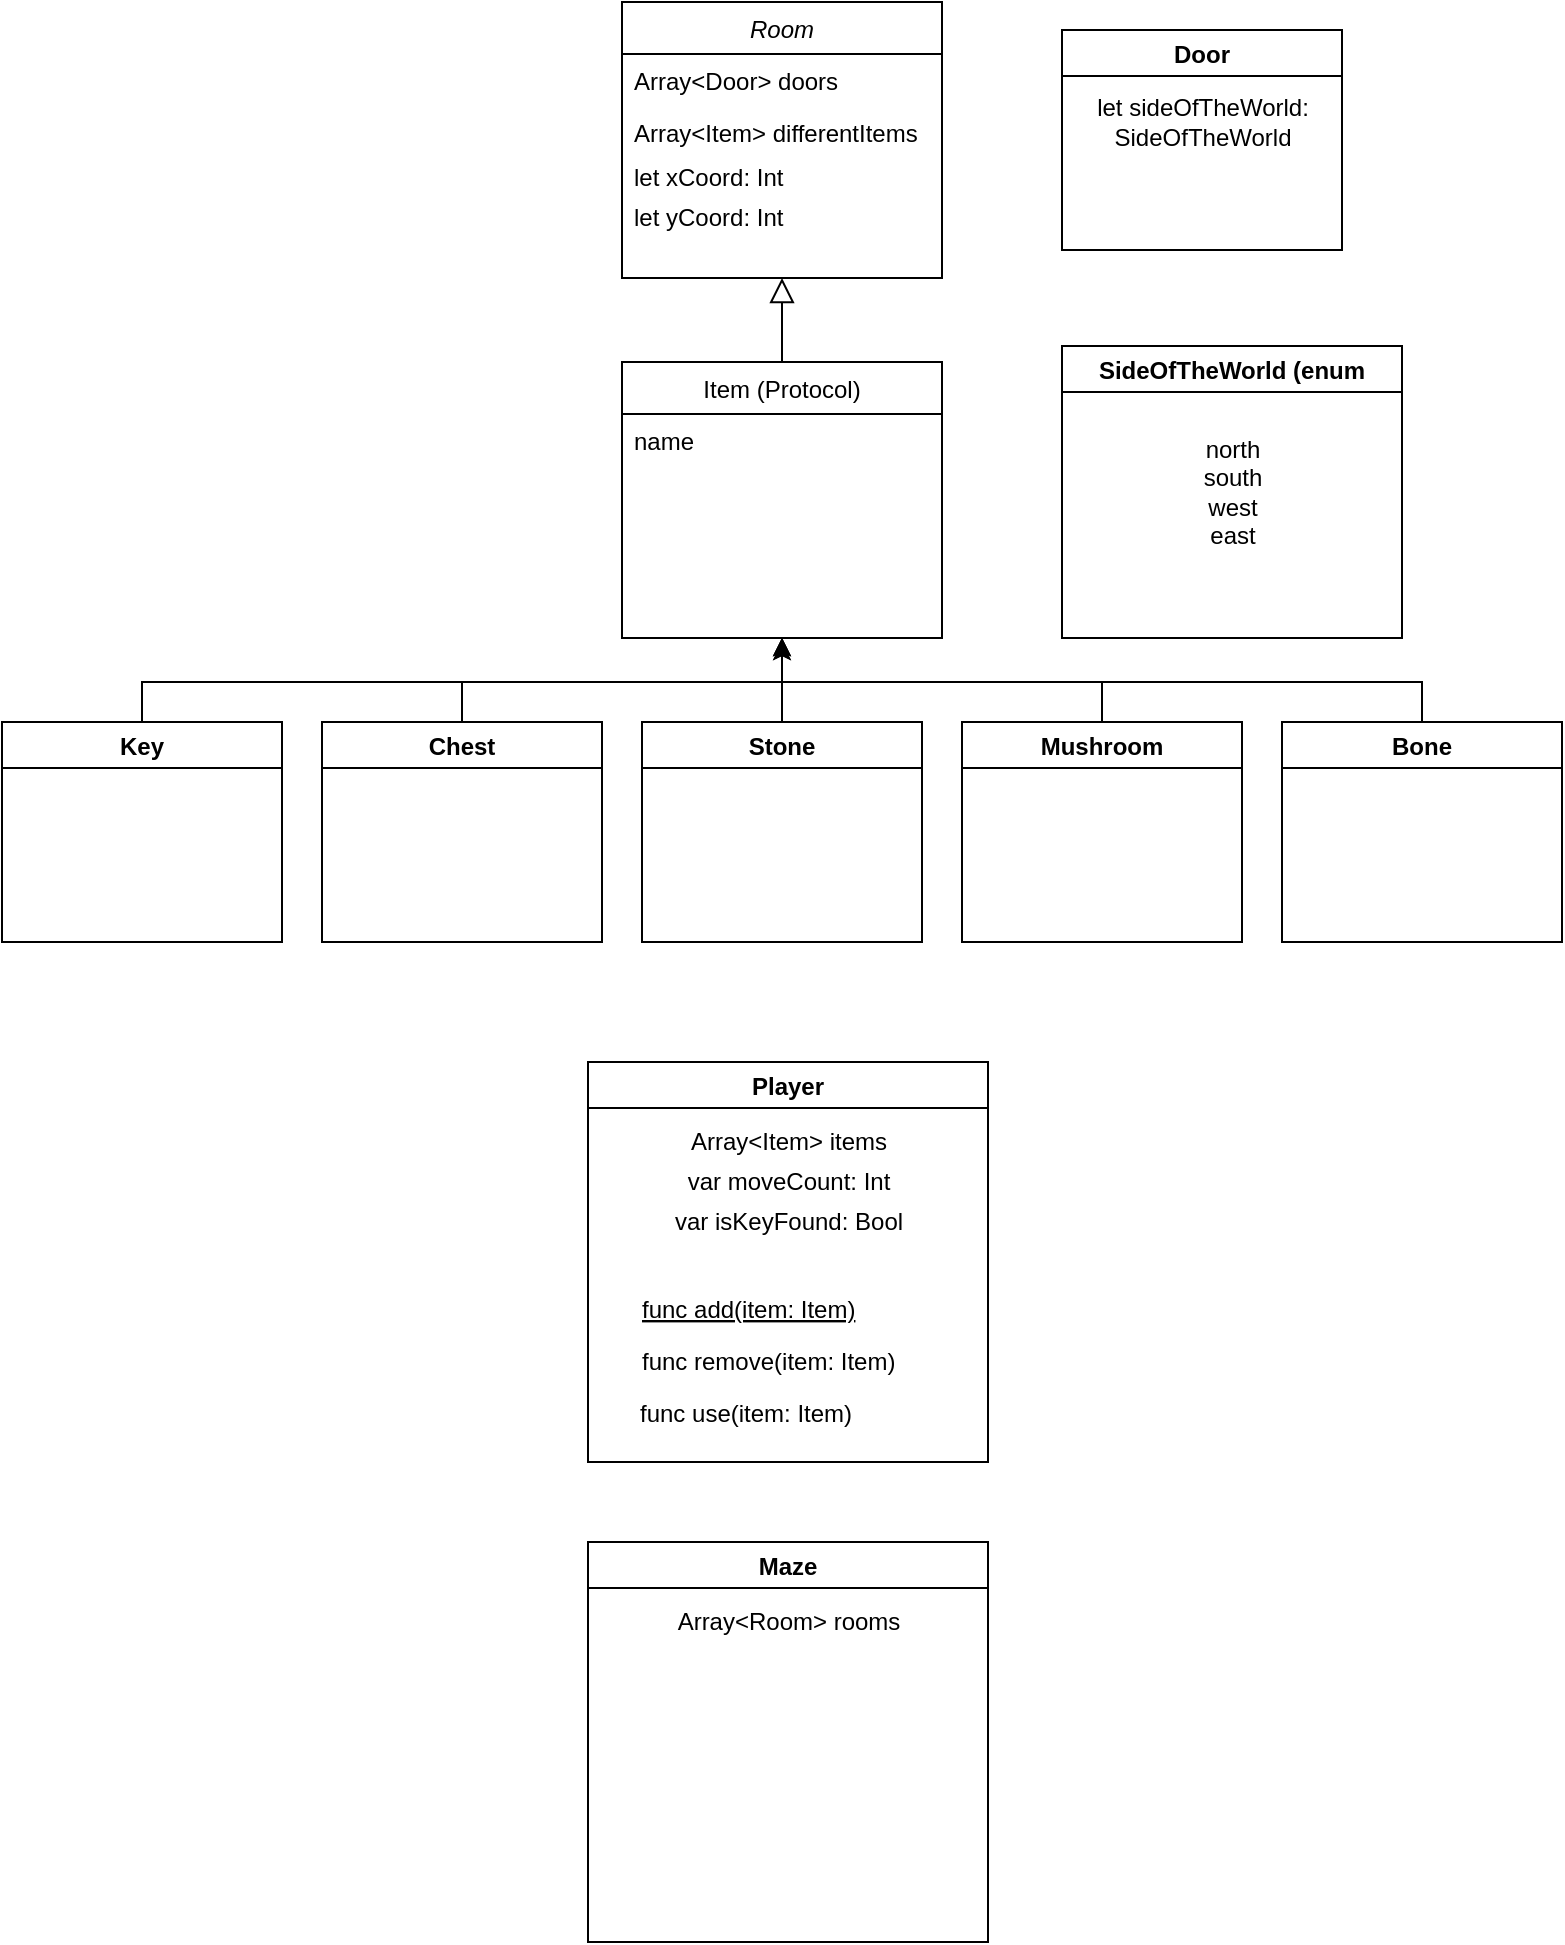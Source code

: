 <mxfile version="17.1.2" type="github">
  <diagram id="C5RBs43oDa-KdzZeNtuy" name="Page-1">
    <mxGraphModel dx="1577" dy="892" grid="1" gridSize="10" guides="1" tooltips="1" connect="1" arrows="1" fold="1" page="1" pageScale="1" pageWidth="827" pageHeight="1169" math="0" shadow="0">
      <root>
        <mxCell id="WIyWlLk6GJQsqaUBKTNV-0" />
        <mxCell id="WIyWlLk6GJQsqaUBKTNV-1" parent="WIyWlLk6GJQsqaUBKTNV-0" />
        <mxCell id="zkfFHV4jXpPFQw0GAbJ--0" value="Room" style="swimlane;fontStyle=2;align=center;verticalAlign=top;childLayout=stackLayout;horizontal=1;startSize=26;horizontalStack=0;resizeParent=1;resizeLast=0;collapsible=1;marginBottom=0;rounded=0;shadow=0;strokeWidth=1;" parent="WIyWlLk6GJQsqaUBKTNV-1" vertex="1">
          <mxGeometry x="330" y="120" width="160" height="138" as="geometry">
            <mxRectangle x="230" y="140" width="160" height="26" as="alternateBounds" />
          </mxGeometry>
        </mxCell>
        <mxCell id="zkfFHV4jXpPFQw0GAbJ--1" value="Array&lt;Door&gt; doors" style="text;align=left;verticalAlign=top;spacingLeft=4;spacingRight=4;overflow=hidden;rotatable=0;points=[[0,0.5],[1,0.5]];portConstraint=eastwest;" parent="zkfFHV4jXpPFQw0GAbJ--0" vertex="1">
          <mxGeometry y="26" width="160" height="26" as="geometry" />
        </mxCell>
        <mxCell id="zkfFHV4jXpPFQw0GAbJ--2" value="Array&lt;Item&gt; differentItems" style="text;align=left;verticalAlign=top;spacingLeft=4;spacingRight=4;overflow=hidden;rotatable=0;points=[[0,0.5],[1,0.5]];portConstraint=eastwest;rounded=0;shadow=0;html=0;" parent="zkfFHV4jXpPFQw0GAbJ--0" vertex="1">
          <mxGeometry y="52" width="160" height="26" as="geometry" />
        </mxCell>
        <mxCell id="LBwPvqrjIvmBqvXD69Wh-24" value="let xCoord: Int" style="text;html=1;align=left;verticalAlign=middle;resizable=0;points=[];autosize=1;strokeColor=none;fillColor=none;spacingLeft=4;" vertex="1" parent="zkfFHV4jXpPFQw0GAbJ--0">
          <mxGeometry y="78" width="160" height="20" as="geometry" />
        </mxCell>
        <mxCell id="LBwPvqrjIvmBqvXD69Wh-25" value="let yCoord: Int" style="text;html=1;align=left;verticalAlign=middle;resizable=0;points=[];autosize=1;strokeColor=none;fillColor=none;spacingLeft=4;" vertex="1" parent="zkfFHV4jXpPFQw0GAbJ--0">
          <mxGeometry y="98" width="160" height="20" as="geometry" />
        </mxCell>
        <mxCell id="zkfFHV4jXpPFQw0GAbJ--6" value="Item (Protocol)" style="swimlane;fontStyle=0;align=center;verticalAlign=top;childLayout=stackLayout;horizontal=1;startSize=26;horizontalStack=0;resizeParent=1;resizeLast=0;collapsible=1;marginBottom=0;rounded=0;shadow=0;strokeWidth=1;" parent="WIyWlLk6GJQsqaUBKTNV-1" vertex="1">
          <mxGeometry x="330" y="300" width="160" height="138" as="geometry">
            <mxRectangle x="130" y="380" width="160" height="26" as="alternateBounds" />
          </mxGeometry>
        </mxCell>
        <mxCell id="zkfFHV4jXpPFQw0GAbJ--7" value="name" style="text;align=left;verticalAlign=top;spacingLeft=4;spacingRight=4;overflow=hidden;rotatable=0;points=[[0,0.5],[1,0.5]];portConstraint=eastwest;" parent="zkfFHV4jXpPFQw0GAbJ--6" vertex="1">
          <mxGeometry y="26" width="160" height="26" as="geometry" />
        </mxCell>
        <mxCell id="zkfFHV4jXpPFQw0GAbJ--12" value="" style="endArrow=block;endSize=10;endFill=0;shadow=0;strokeWidth=1;rounded=0;edgeStyle=elbowEdgeStyle;elbow=vertical;" parent="WIyWlLk6GJQsqaUBKTNV-1" source="zkfFHV4jXpPFQw0GAbJ--6" target="zkfFHV4jXpPFQw0GAbJ--0" edge="1">
          <mxGeometry width="160" relative="1" as="geometry">
            <mxPoint x="310" y="203" as="sourcePoint" />
            <mxPoint x="310" y="203" as="targetPoint" />
          </mxGeometry>
        </mxCell>
        <mxCell id="LBwPvqrjIvmBqvXD69Wh-10" value="" style="edgeStyle=orthogonalEdgeStyle;rounded=0;orthogonalLoop=1;jettySize=auto;html=1;entryX=0.5;entryY=1;entryDx=0;entryDy=0;" edge="1" parent="WIyWlLk6GJQsqaUBKTNV-1" source="LBwPvqrjIvmBqvXD69Wh-2" target="zkfFHV4jXpPFQw0GAbJ--6">
          <mxGeometry relative="1" as="geometry">
            <mxPoint x="300" y="440" as="targetPoint" />
            <Array as="points">
              <mxPoint x="90" y="460" />
              <mxPoint x="410" y="460" />
            </Array>
          </mxGeometry>
        </mxCell>
        <mxCell id="LBwPvqrjIvmBqvXD69Wh-2" value="Key" style="swimlane;html=0;" vertex="1" parent="WIyWlLk6GJQsqaUBKTNV-1">
          <mxGeometry x="20" y="480" width="140" height="110" as="geometry" />
        </mxCell>
        <mxCell id="LBwPvqrjIvmBqvXD69Wh-8" value="" style="edgeStyle=orthogonalEdgeStyle;rounded=0;orthogonalLoop=1;jettySize=auto;html=1;exitX=0.5;exitY=0;exitDx=0;exitDy=0;" edge="1" parent="WIyWlLk6GJQsqaUBKTNV-1" source="LBwPvqrjIvmBqvXD69Wh-4">
          <mxGeometry relative="1" as="geometry">
            <mxPoint x="360.0" y="480" as="sourcePoint" />
            <mxPoint x="410" y="440" as="targetPoint" />
            <Array as="points">
              <mxPoint x="250" y="460" />
              <mxPoint x="410" y="460" />
            </Array>
          </mxGeometry>
        </mxCell>
        <mxCell id="LBwPvqrjIvmBqvXD69Wh-4" value="Chest" style="swimlane;html=0;startSize=23;" vertex="1" parent="WIyWlLk6GJQsqaUBKTNV-1">
          <mxGeometry x="180" y="480" width="140" height="110" as="geometry" />
        </mxCell>
        <mxCell id="LBwPvqrjIvmBqvXD69Wh-15" style="edgeStyle=orthogonalEdgeStyle;rounded=0;orthogonalLoop=1;jettySize=auto;html=1;" edge="1" parent="WIyWlLk6GJQsqaUBKTNV-1" source="LBwPvqrjIvmBqvXD69Wh-5">
          <mxGeometry relative="1" as="geometry">
            <mxPoint x="410" y="440" as="targetPoint" />
          </mxGeometry>
        </mxCell>
        <mxCell id="LBwPvqrjIvmBqvXD69Wh-5" value="Stone" style="swimlane;html=0;" vertex="1" parent="WIyWlLk6GJQsqaUBKTNV-1">
          <mxGeometry x="340" y="480" width="140" height="110" as="geometry" />
        </mxCell>
        <mxCell id="LBwPvqrjIvmBqvXD69Wh-6" value="Mushroom" style="swimlane;html=0;" vertex="1" parent="WIyWlLk6GJQsqaUBKTNV-1">
          <mxGeometry x="500" y="480" width="140" height="110" as="geometry" />
        </mxCell>
        <mxCell id="LBwPvqrjIvmBqvXD69Wh-7" value="Bone" style="swimlane;html=0;" vertex="1" parent="WIyWlLk6GJQsqaUBKTNV-1">
          <mxGeometry x="660" y="480" width="140" height="110" as="geometry" />
        </mxCell>
        <mxCell id="LBwPvqrjIvmBqvXD69Wh-12" value="" style="endArrow=classic;html=1;rounded=0;exitX=0.5;exitY=0;exitDx=0;exitDy=0;entryX=0.5;entryY=1;entryDx=0;entryDy=0;" edge="1" parent="WIyWlLk6GJQsqaUBKTNV-1" source="LBwPvqrjIvmBqvXD69Wh-6" target="zkfFHV4jXpPFQw0GAbJ--6">
          <mxGeometry width="50" height="50" relative="1" as="geometry">
            <mxPoint x="430" y="480" as="sourcePoint" />
            <mxPoint x="300" y="440" as="targetPoint" />
            <Array as="points">
              <mxPoint x="570" y="460" />
              <mxPoint x="410" y="460" />
            </Array>
          </mxGeometry>
        </mxCell>
        <mxCell id="LBwPvqrjIvmBqvXD69Wh-13" value="" style="endArrow=classic;html=1;rounded=0;exitX=0.5;exitY=0;exitDx=0;exitDy=0;entryX=0.5;entryY=1;entryDx=0;entryDy=0;" edge="1" parent="WIyWlLk6GJQsqaUBKTNV-1" source="LBwPvqrjIvmBqvXD69Wh-7" target="zkfFHV4jXpPFQw0GAbJ--6">
          <mxGeometry width="50" height="50" relative="1" as="geometry">
            <mxPoint x="430" y="480" as="sourcePoint" />
            <mxPoint x="480" y="430" as="targetPoint" />
            <Array as="points">
              <mxPoint x="730" y="460" />
              <mxPoint x="410" y="460" />
            </Array>
          </mxGeometry>
        </mxCell>
        <mxCell id="LBwPvqrjIvmBqvXD69Wh-14" value="Player" style="swimlane;html=0;" vertex="1" parent="WIyWlLk6GJQsqaUBKTNV-1">
          <mxGeometry x="313" y="650" width="200" height="200" as="geometry" />
        </mxCell>
        <mxCell id="LBwPvqrjIvmBqvXD69Wh-16" value="Array&amp;lt;Item&amp;gt; items" style="text;html=1;align=center;verticalAlign=middle;resizable=0;points=[];autosize=1;strokeColor=none;fillColor=none;" vertex="1" parent="LBwPvqrjIvmBqvXD69Wh-14">
          <mxGeometry x="45" y="30" width="110" height="20" as="geometry" />
        </mxCell>
        <mxCell id="LBwPvqrjIvmBqvXD69Wh-19" value="var moveCount: Int" style="text;html=1;align=center;verticalAlign=middle;resizable=0;points=[];autosize=1;strokeColor=none;fillColor=none;" vertex="1" parent="LBwPvqrjIvmBqvXD69Wh-14">
          <mxGeometry x="40" y="50" width="120" height="20" as="geometry" />
        </mxCell>
        <mxCell id="LBwPvqrjIvmBqvXD69Wh-20" value="var isKeyFound: Bool" style="text;html=1;align=center;verticalAlign=middle;resizable=0;points=[];autosize=1;strokeColor=none;fillColor=none;" vertex="1" parent="LBwPvqrjIvmBqvXD69Wh-14">
          <mxGeometry x="35" y="70" width="130" height="20" as="geometry" />
        </mxCell>
        <mxCell id="LBwPvqrjIvmBqvXD69Wh-31" value="func add(item: Item)" style="text;align=left;verticalAlign=top;spacingLeft=4;spacingRight=4;overflow=hidden;rotatable=0;points=[[0,0.5],[1,0.5]];portConstraint=eastwest;fontStyle=4" vertex="1" parent="LBwPvqrjIvmBqvXD69Wh-14">
          <mxGeometry x="21" y="110" width="160" height="26" as="geometry" />
        </mxCell>
        <mxCell id="LBwPvqrjIvmBqvXD69Wh-32" value="func remove(item: Item)" style="text;align=left;verticalAlign=top;spacingLeft=4;spacingRight=4;overflow=hidden;rotatable=0;points=[[0,0.5],[1,0.5]];portConstraint=eastwest;" vertex="1" parent="LBwPvqrjIvmBqvXD69Wh-14">
          <mxGeometry x="21" y="136" width="160" height="26" as="geometry" />
        </mxCell>
        <mxCell id="LBwPvqrjIvmBqvXD69Wh-33" value="func use(item: Item)" style="text;align=left;verticalAlign=top;resizable=0;points=[];autosize=1;strokeColor=none;fillColor=none;spacingLeft=4;" vertex="1" parent="LBwPvqrjIvmBqvXD69Wh-14">
          <mxGeometry x="20" y="162" width="130" height="20" as="geometry" />
        </mxCell>
        <mxCell id="LBwPvqrjIvmBqvXD69Wh-22" value="Maze" style="swimlane;html=0;" vertex="1" parent="WIyWlLk6GJQsqaUBKTNV-1">
          <mxGeometry x="313" y="890" width="200" height="200" as="geometry" />
        </mxCell>
        <mxCell id="LBwPvqrjIvmBqvXD69Wh-23" value="Array&amp;lt;Room&amp;gt; rooms" style="text;html=1;align=center;verticalAlign=middle;resizable=0;points=[];autosize=1;strokeColor=none;fillColor=none;" vertex="1" parent="LBwPvqrjIvmBqvXD69Wh-22">
          <mxGeometry x="35" y="30" width="130" height="20" as="geometry" />
        </mxCell>
        <mxCell id="LBwPvqrjIvmBqvXD69Wh-26" value="Door" style="swimlane;html=0;" vertex="1" parent="WIyWlLk6GJQsqaUBKTNV-1">
          <mxGeometry x="550" y="134" width="140" height="110" as="geometry">
            <mxRectangle x="550" y="134" width="60" height="23" as="alternateBounds" />
          </mxGeometry>
        </mxCell>
        <mxCell id="LBwPvqrjIvmBqvXD69Wh-27" value="let sideOfTheWorld: &lt;br&gt;SideOfTheWorld" style="text;html=1;align=center;verticalAlign=middle;resizable=0;points=[];autosize=1;strokeColor=none;fillColor=none;" vertex="1" parent="LBwPvqrjIvmBqvXD69Wh-26">
          <mxGeometry x="10" y="31" width="120" height="30" as="geometry" />
        </mxCell>
        <mxCell id="LBwPvqrjIvmBqvXD69Wh-29" value="SideOfTheWorld (enum" style="swimlane;html=0;" vertex="1" parent="WIyWlLk6GJQsqaUBKTNV-1">
          <mxGeometry x="550" y="292" width="170" height="146" as="geometry" />
        </mxCell>
        <mxCell id="LBwPvqrjIvmBqvXD69Wh-30" value="north&lt;br&gt;south&lt;br&gt;west&lt;br&gt;east" style="text;html=1;align=center;verticalAlign=middle;resizable=0;points=[];autosize=1;strokeColor=none;fillColor=none;" vertex="1" parent="LBwPvqrjIvmBqvXD69Wh-29">
          <mxGeometry x="65" y="43" width="40" height="60" as="geometry" />
        </mxCell>
      </root>
    </mxGraphModel>
  </diagram>
</mxfile>
